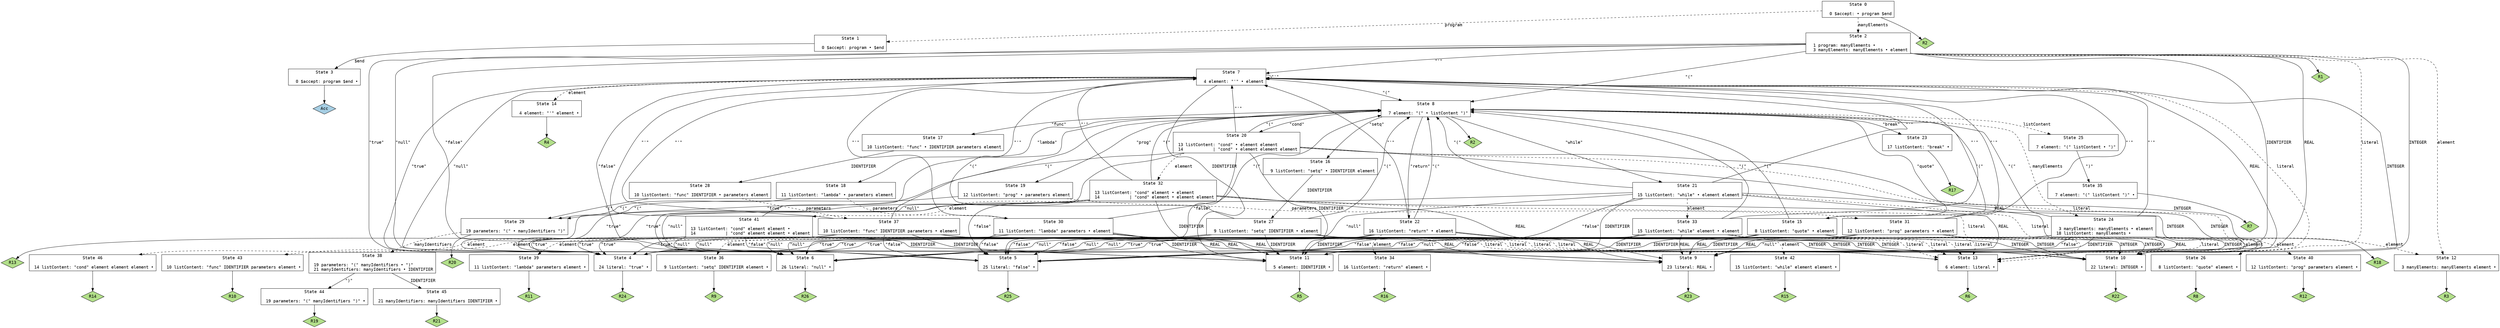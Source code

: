 // Generated by GNU Bison 3.8.2.
// Report bugs to <bug-bison@gnu.org>.
// Home page: <https://www.gnu.org/software/bison/>.

digraph "Lifp.y"
{
  node [fontname = courier, shape = box, colorscheme = paired6]
  edge [fontname = courier]

  0 [label="State 0\n\l  0 $accept: • program $end\l"]
  0 -> 1 [style=dashed label="program"]
  0 -> 2 [style=dashed label="manyElements"]
  0 -> "0R2" [style=solid]
 "0R2" [label="R2", fillcolor=3, shape=diamond, style=filled]
  1 [label="State 1\n\l  0 $accept: program • $end\l"]
  1 -> 3 [style=solid label="$end"]
  2 [label="State 2\n\l  1 program: manyElements •\l  3 manyElements: manyElements • element\l"]
  2 -> 4 [style=solid label="\"true\""]
  2 -> 5 [style=solid label="\"false\""]
  2 -> 6 [style=solid label="\"null\""]
  2 -> 7 [style=solid label="\"'\""]
  2 -> 8 [style=solid label="\"(\""]
  2 -> 9 [style=solid label="REAL"]
  2 -> 10 [style=solid label="INTEGER"]
  2 -> 11 [style=solid label="IDENTIFIER"]
  2 -> 12 [style=dashed label="element"]
  2 -> 13 [style=dashed label="literal"]
  2 -> "2R1" [style=solid]
 "2R1" [label="R1", fillcolor=3, shape=diamond, style=filled]
  3 [label="State 3\n\l  0 $accept: program $end •\l"]
  3 -> "3R0" [style=solid]
 "3R0" [label="Acc", fillcolor=1, shape=diamond, style=filled]
  4 [label="State 4\n\l 24 literal: \"true\" •\l"]
  4 -> "4R24" [style=solid]
 "4R24" [label="R24", fillcolor=3, shape=diamond, style=filled]
  5 [label="State 5\n\l 25 literal: \"false\" •\l"]
  5 -> "5R25" [style=solid]
 "5R25" [label="R25", fillcolor=3, shape=diamond, style=filled]
  6 [label="State 6\n\l 26 literal: \"null\" •\l"]
  6 -> "6R26" [style=solid]
 "6R26" [label="R26", fillcolor=3, shape=diamond, style=filled]
  7 [label="State 7\n\l  4 element: \"'\" • element\l"]
  7 -> 4 [style=solid label="\"true\""]
  7 -> 5 [style=solid label="\"false\""]
  7 -> 6 [style=solid label="\"null\""]
  7 -> 7 [style=solid label="\"'\""]
  7 -> 8 [style=solid label="\"(\""]
  7 -> 9 [style=solid label="REAL"]
  7 -> 10 [style=solid label="INTEGER"]
  7 -> 11 [style=solid label="IDENTIFIER"]
  7 -> 14 [style=dashed label="element"]
  7 -> 13 [style=dashed label="literal"]
  8 [label="State 8\n\l  7 element: \"(\" • listContent \")\"\l"]
  8 -> 15 [style=solid label="\"quote\""]
  8 -> 16 [style=solid label="\"setq\""]
  8 -> 17 [style=solid label="\"func\""]
  8 -> 18 [style=solid label="\"lambda\""]
  8 -> 19 [style=solid label="\"prog\""]
  8 -> 20 [style=solid label="\"cond\""]
  8 -> 21 [style=solid label="\"while\""]
  8 -> 22 [style=solid label="\"return\""]
  8 -> 23 [style=solid label="\"break\""]
  8 -> 24 [style=dashed label="manyElements"]
  8 -> 25 [style=dashed label="listContent"]
  8 -> "8R2" [style=solid]
 "8R2" [label="R2", fillcolor=3, shape=diamond, style=filled]
  9 [label="State 9\n\l 23 literal: REAL •\l"]
  9 -> "9R23" [style=solid]
 "9R23" [label="R23", fillcolor=3, shape=diamond, style=filled]
  10 [label="State 10\n\l 22 literal: INTEGER •\l"]
  10 -> "10R22" [style=solid]
 "10R22" [label="R22", fillcolor=3, shape=diamond, style=filled]
  11 [label="State 11\n\l  5 element: IDENTIFIER •\l"]
  11 -> "11R5" [style=solid]
 "11R5" [label="R5", fillcolor=3, shape=diamond, style=filled]
  12 [label="State 12\n\l  3 manyElements: manyElements element •\l"]
  12 -> "12R3" [style=solid]
 "12R3" [label="R3", fillcolor=3, shape=diamond, style=filled]
  13 [label="State 13\n\l  6 element: literal •\l"]
  13 -> "13R6" [style=solid]
 "13R6" [label="R6", fillcolor=3, shape=diamond, style=filled]
  14 [label="State 14\n\l  4 element: \"'\" element •\l"]
  14 -> "14R4" [style=solid]
 "14R4" [label="R4", fillcolor=3, shape=diamond, style=filled]
  15 [label="State 15\n\l  8 listContent: \"quote\" • element\l"]
  15 -> 4 [style=solid label="\"true\""]
  15 -> 5 [style=solid label="\"false\""]
  15 -> 6 [style=solid label="\"null\""]
  15 -> 7 [style=solid label="\"'\""]
  15 -> 8 [style=solid label="\"(\""]
  15 -> 9 [style=solid label="REAL"]
  15 -> 10 [style=solid label="INTEGER"]
  15 -> 11 [style=solid label="IDENTIFIER"]
  15 -> 26 [style=dashed label="element"]
  15 -> 13 [style=dashed label="literal"]
  16 [label="State 16\n\l  9 listContent: \"setq\" • IDENTIFIER element\l"]
  16 -> 27 [style=solid label="IDENTIFIER"]
  17 [label="State 17\n\l 10 listContent: \"func\" • IDENTIFIER parameters element\l"]
  17 -> 28 [style=solid label="IDENTIFIER"]
  18 [label="State 18\n\l 11 listContent: \"lambda\" • parameters element\l"]
  18 -> 29 [style=solid label="\"(\""]
  18 -> 30 [style=dashed label="parameters"]
  19 [label="State 19\n\l 12 listContent: \"prog\" • parameters element\l"]
  19 -> 29 [style=solid label="\"(\""]
  19 -> 31 [style=dashed label="parameters"]
  20 [label="State 20\n\l 13 listContent: \"cond\" • element element\l 14            | \"cond\" • element element element\l"]
  20 -> 4 [style=solid label="\"true\""]
  20 -> 5 [style=solid label="\"false\""]
  20 -> 6 [style=solid label="\"null\""]
  20 -> 7 [style=solid label="\"'\""]
  20 -> 8 [style=solid label="\"(\""]
  20 -> 9 [style=solid label="REAL"]
  20 -> 10 [style=solid label="INTEGER"]
  20 -> 11 [style=solid label="IDENTIFIER"]
  20 -> 32 [style=dashed label="element"]
  20 -> 13 [style=dashed label="literal"]
  21 [label="State 21\n\l 15 listContent: \"while\" • element element\l"]
  21 -> 4 [style=solid label="\"true\""]
  21 -> 5 [style=solid label="\"false\""]
  21 -> 6 [style=solid label="\"null\""]
  21 -> 7 [style=solid label="\"'\""]
  21 -> 8 [style=solid label="\"(\""]
  21 -> 9 [style=solid label="REAL"]
  21 -> 10 [style=solid label="INTEGER"]
  21 -> 11 [style=solid label="IDENTIFIER"]
  21 -> 33 [style=dashed label="element"]
  21 -> 13 [style=dashed label="literal"]
  22 [label="State 22\n\l 16 listContent: \"return\" • element\l"]
  22 -> 4 [style=solid label="\"true\""]
  22 -> 5 [style=solid label="\"false\""]
  22 -> 6 [style=solid label="\"null\""]
  22 -> 7 [style=solid label="\"'\""]
  22 -> 8 [style=solid label="\"(\""]
  22 -> 9 [style=solid label="REAL"]
  22 -> 10 [style=solid label="INTEGER"]
  22 -> 11 [style=solid label="IDENTIFIER"]
  22 -> 34 [style=dashed label="element"]
  22 -> 13 [style=dashed label="literal"]
  23 [label="State 23\n\l 17 listContent: \"break\" •\l"]
  23 -> "23R17" [style=solid]
 "23R17" [label="R17", fillcolor=3, shape=diamond, style=filled]
  24 [label="State 24\n\l  3 manyElements: manyElements • element\l 18 listContent: manyElements •\l"]
  24 -> 4 [style=solid label="\"true\""]
  24 -> 5 [style=solid label="\"false\""]
  24 -> 6 [style=solid label="\"null\""]
  24 -> 7 [style=solid label="\"'\""]
  24 -> 8 [style=solid label="\"(\""]
  24 -> 9 [style=solid label="REAL"]
  24 -> 10 [style=solid label="INTEGER"]
  24 -> 11 [style=solid label="IDENTIFIER"]
  24 -> 12 [style=dashed label="element"]
  24 -> 13 [style=dashed label="literal"]
  24 -> "24R18" [style=solid]
 "24R18" [label="R18", fillcolor=3, shape=diamond, style=filled]
  25 [label="State 25\n\l  7 element: \"(\" listContent • \")\"\l"]
  25 -> 35 [style=solid label="\")\""]
  26 [label="State 26\n\l  8 listContent: \"quote\" element •\l"]
  26 -> "26R8" [style=solid]
 "26R8" [label="R8", fillcolor=3, shape=diamond, style=filled]
  27 [label="State 27\n\l  9 listContent: \"setq\" IDENTIFIER • element\l"]
  27 -> 4 [style=solid label="\"true\""]
  27 -> 5 [style=solid label="\"false\""]
  27 -> 6 [style=solid label="\"null\""]
  27 -> 7 [style=solid label="\"'\""]
  27 -> 8 [style=solid label="\"(\""]
  27 -> 9 [style=solid label="REAL"]
  27 -> 10 [style=solid label="INTEGER"]
  27 -> 11 [style=solid label="IDENTIFIER"]
  27 -> 36 [style=dashed label="element"]
  27 -> 13 [style=dashed label="literal"]
  28 [label="State 28\n\l 10 listContent: \"func\" IDENTIFIER • parameters element\l"]
  28 -> 29 [style=solid label="\"(\""]
  28 -> 37 [style=dashed label="parameters"]
  29 [label="State 29\n\l 19 parameters: \"(\" • manyIdentifiers \")\"\l"]
  29 -> 38 [style=dashed label="manyIdentifiers"]
  29 -> "29R20" [style=solid]
 "29R20" [label="R20", fillcolor=3, shape=diamond, style=filled]
  30 [label="State 30\n\l 11 listContent: \"lambda\" parameters • element\l"]
  30 -> 4 [style=solid label="\"true\""]
  30 -> 5 [style=solid label="\"false\""]
  30 -> 6 [style=solid label="\"null\""]
  30 -> 7 [style=solid label="\"'\""]
  30 -> 8 [style=solid label="\"(\""]
  30 -> 9 [style=solid label="REAL"]
  30 -> 10 [style=solid label="INTEGER"]
  30 -> 11 [style=solid label="IDENTIFIER"]
  30 -> 39 [style=dashed label="element"]
  30 -> 13 [style=dashed label="literal"]
  31 [label="State 31\n\l 12 listContent: \"prog\" parameters • element\l"]
  31 -> 4 [style=solid label="\"true\""]
  31 -> 5 [style=solid label="\"false\""]
  31 -> 6 [style=solid label="\"null\""]
  31 -> 7 [style=solid label="\"'\""]
  31 -> 8 [style=solid label="\"(\""]
  31 -> 9 [style=solid label="REAL"]
  31 -> 10 [style=solid label="INTEGER"]
  31 -> 11 [style=solid label="IDENTIFIER"]
  31 -> 40 [style=dashed label="element"]
  31 -> 13 [style=dashed label="literal"]
  32 [label="State 32\n\l 13 listContent: \"cond\" element • element\l 14            | \"cond\" element • element element\l"]
  32 -> 4 [style=solid label="\"true\""]
  32 -> 5 [style=solid label="\"false\""]
  32 -> 6 [style=solid label="\"null\""]
  32 -> 7 [style=solid label="\"'\""]
  32 -> 8 [style=solid label="\"(\""]
  32 -> 9 [style=solid label="REAL"]
  32 -> 10 [style=solid label="INTEGER"]
  32 -> 11 [style=solid label="IDENTIFIER"]
  32 -> 41 [style=dashed label="element"]
  32 -> 13 [style=dashed label="literal"]
  33 [label="State 33\n\l 15 listContent: \"while\" element • element\l"]
  33 -> 4 [style=solid label="\"true\""]
  33 -> 5 [style=solid label="\"false\""]
  33 -> 6 [style=solid label="\"null\""]
  33 -> 7 [style=solid label="\"'\""]
  33 -> 8 [style=solid label="\"(\""]
  33 -> 9 [style=solid label="REAL"]
  33 -> 10 [style=solid label="INTEGER"]
  33 -> 11 [style=solid label="IDENTIFIER"]
  33 -> 42 [style=dashed label="element"]
  33 -> 13 [style=dashed label="literal"]
  34 [label="State 34\n\l 16 listContent: \"return\" element •\l"]
  34 -> "34R16" [style=solid]
 "34R16" [label="R16", fillcolor=3, shape=diamond, style=filled]
  35 [label="State 35\n\l  7 element: \"(\" listContent \")\" •\l"]
  35 -> "35R7" [style=solid]
 "35R7" [label="R7", fillcolor=3, shape=diamond, style=filled]
  36 [label="State 36\n\l  9 listContent: \"setq\" IDENTIFIER element •\l"]
  36 -> "36R9" [style=solid]
 "36R9" [label="R9", fillcolor=3, shape=diamond, style=filled]
  37 [label="State 37\n\l 10 listContent: \"func\" IDENTIFIER parameters • element\l"]
  37 -> 4 [style=solid label="\"true\""]
  37 -> 5 [style=solid label="\"false\""]
  37 -> 6 [style=solid label="\"null\""]
  37 -> 7 [style=solid label="\"'\""]
  37 -> 8 [style=solid label="\"(\""]
  37 -> 9 [style=solid label="REAL"]
  37 -> 10 [style=solid label="INTEGER"]
  37 -> 11 [style=solid label="IDENTIFIER"]
  37 -> 43 [style=dashed label="element"]
  37 -> 13 [style=dashed label="literal"]
  38 [label="State 38\n\l 19 parameters: \"(\" manyIdentifiers • \")\"\l 21 manyIdentifiers: manyIdentifiers • IDENTIFIER\l"]
  38 -> 44 [style=solid label="\")\""]
  38 -> 45 [style=solid label="IDENTIFIER"]
  39 [label="State 39\n\l 11 listContent: \"lambda\" parameters element •\l"]
  39 -> "39R11" [style=solid]
 "39R11" [label="R11", fillcolor=3, shape=diamond, style=filled]
  40 [label="State 40\n\l 12 listContent: \"prog\" parameters element •\l"]
  40 -> "40R12" [style=solid]
 "40R12" [label="R12", fillcolor=3, shape=diamond, style=filled]
  41 [label="State 41\n\l 13 listContent: \"cond\" element element •\l 14            | \"cond\" element element • element\l"]
  41 -> 4 [style=solid label="\"true\""]
  41 -> 5 [style=solid label="\"false\""]
  41 -> 6 [style=solid label="\"null\""]
  41 -> 7 [style=solid label="\"'\""]
  41 -> 8 [style=solid label="\"(\""]
  41 -> 9 [style=solid label="REAL"]
  41 -> 10 [style=solid label="INTEGER"]
  41 -> 11 [style=solid label="IDENTIFIER"]
  41 -> 46 [style=dashed label="element"]
  41 -> 13 [style=dashed label="literal"]
  41 -> "41R13" [style=solid]
 "41R13" [label="R13", fillcolor=3, shape=diamond, style=filled]
  42 [label="State 42\n\l 15 listContent: \"while\" element element •\l"]
  42 -> "42R15" [style=solid]
 "42R15" [label="R15", fillcolor=3, shape=diamond, style=filled]
  43 [label="State 43\n\l 10 listContent: \"func\" IDENTIFIER parameters element •\l"]
  43 -> "43R10" [style=solid]
 "43R10" [label="R10", fillcolor=3, shape=diamond, style=filled]
  44 [label="State 44\n\l 19 parameters: \"(\" manyIdentifiers \")\" •\l"]
  44 -> "44R19" [style=solid]
 "44R19" [label="R19", fillcolor=3, shape=diamond, style=filled]
  45 [label="State 45\n\l 21 manyIdentifiers: manyIdentifiers IDENTIFIER •\l"]
  45 -> "45R21" [style=solid]
 "45R21" [label="R21", fillcolor=3, shape=diamond, style=filled]
  46 [label="State 46\n\l 14 listContent: \"cond\" element element element •\l"]
  46 -> "46R14" [style=solid]
 "46R14" [label="R14", fillcolor=3, shape=diamond, style=filled]
}
